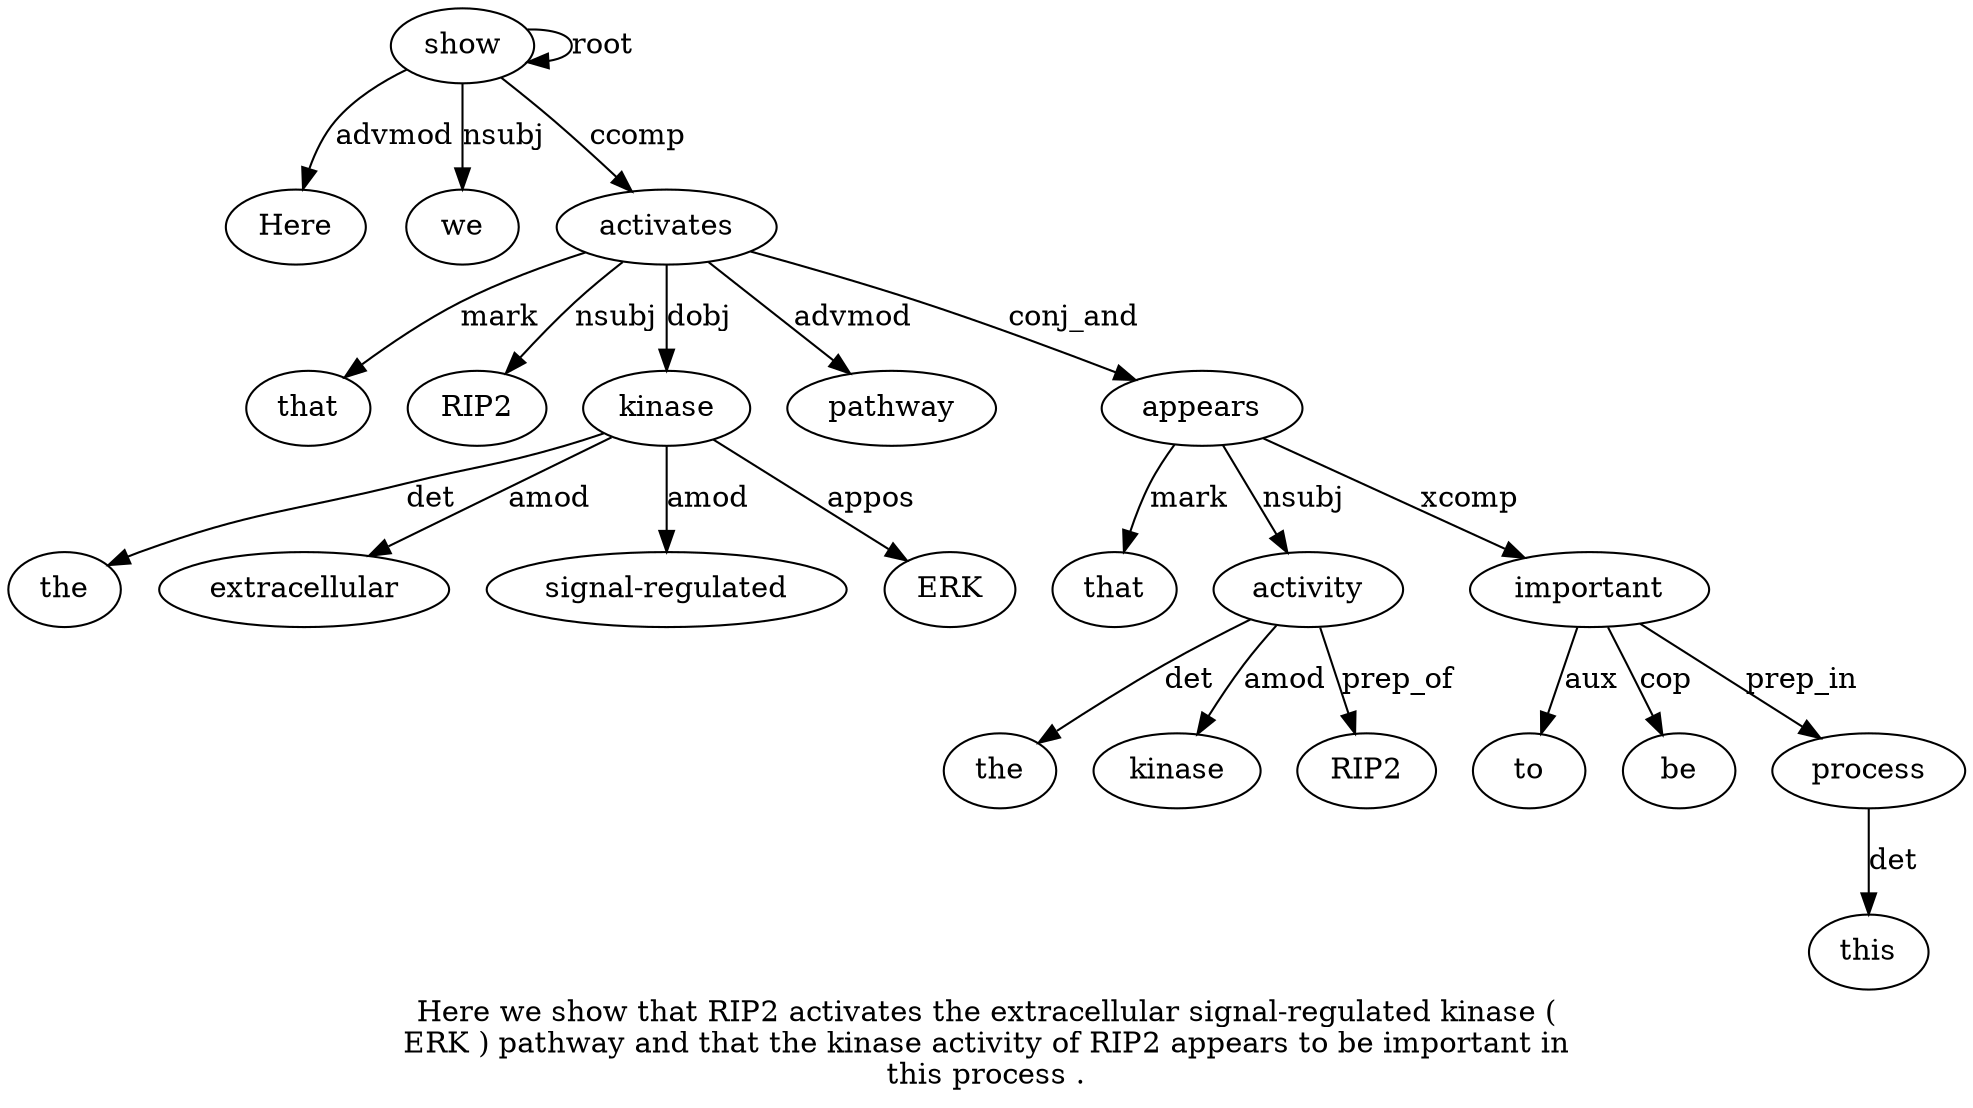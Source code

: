 digraph "Here we show that RIP2 activates the extracellular signal-regulated kinase ( ERK ) pathway and that the kinase activity of RIP2 appears to be important in this process ." {
label="Here we show that RIP2 activates the extracellular signal-regulated kinase (
ERK ) pathway and that the kinase activity of RIP2 appears to be important in
this process .";
show3 [style=filled, fillcolor=white, label=show];
Here1 [style=filled, fillcolor=white, label=Here];
show3 -> Here1  [label=advmod];
we2 [style=filled, fillcolor=white, label=we];
show3 -> we2  [label=nsubj];
show3 -> show3  [label=root];
activates6 [style=filled, fillcolor=white, label=activates];
that4 [style=filled, fillcolor=white, label=that];
activates6 -> that4  [label=mark];
RIP25 [style=filled, fillcolor=white, label=RIP2];
activates6 -> RIP25  [label=nsubj];
show3 -> activates6  [label=ccomp];
kinase10 [style=filled, fillcolor=white, label=kinase];
the7 [style=filled, fillcolor=white, label=the];
kinase10 -> the7  [label=det];
extracellular8 [style=filled, fillcolor=white, label=extracellular];
kinase10 -> extracellular8  [label=amod];
"signal-regulated9" [style=filled, fillcolor=white, label="signal-regulated"];
kinase10 -> "signal-regulated9"  [label=amod];
activates6 -> kinase10  [label=dobj];
ERK12 [style=filled, fillcolor=white, label=ERK];
kinase10 -> ERK12  [label=appos];
pathway14 [style=filled, fillcolor=white, label=pathway];
activates6 -> pathway14  [label=advmod];
appears22 [style=filled, fillcolor=white, label=appears];
that16 [style=filled, fillcolor=white, label=that];
appears22 -> that16  [label=mark];
activity19 [style=filled, fillcolor=white, label=activity];
the17 [style=filled, fillcolor=white, label=the];
activity19 -> the17  [label=det];
kinase18 [style=filled, fillcolor=white, label=kinase];
activity19 -> kinase18  [label=amod];
appears22 -> activity19  [label=nsubj];
RIP221 [style=filled, fillcolor=white, label=RIP2];
activity19 -> RIP221  [label=prep_of];
activates6 -> appears22  [label=conj_and];
important25 [style=filled, fillcolor=white, label=important];
to23 [style=filled, fillcolor=white, label=to];
important25 -> to23  [label=aux];
be24 [style=filled, fillcolor=white, label=be];
important25 -> be24  [label=cop];
appears22 -> important25  [label=xcomp];
process28 [style=filled, fillcolor=white, label=process];
this27 [style=filled, fillcolor=white, label=this];
process28 -> this27  [label=det];
important25 -> process28  [label=prep_in];
}
